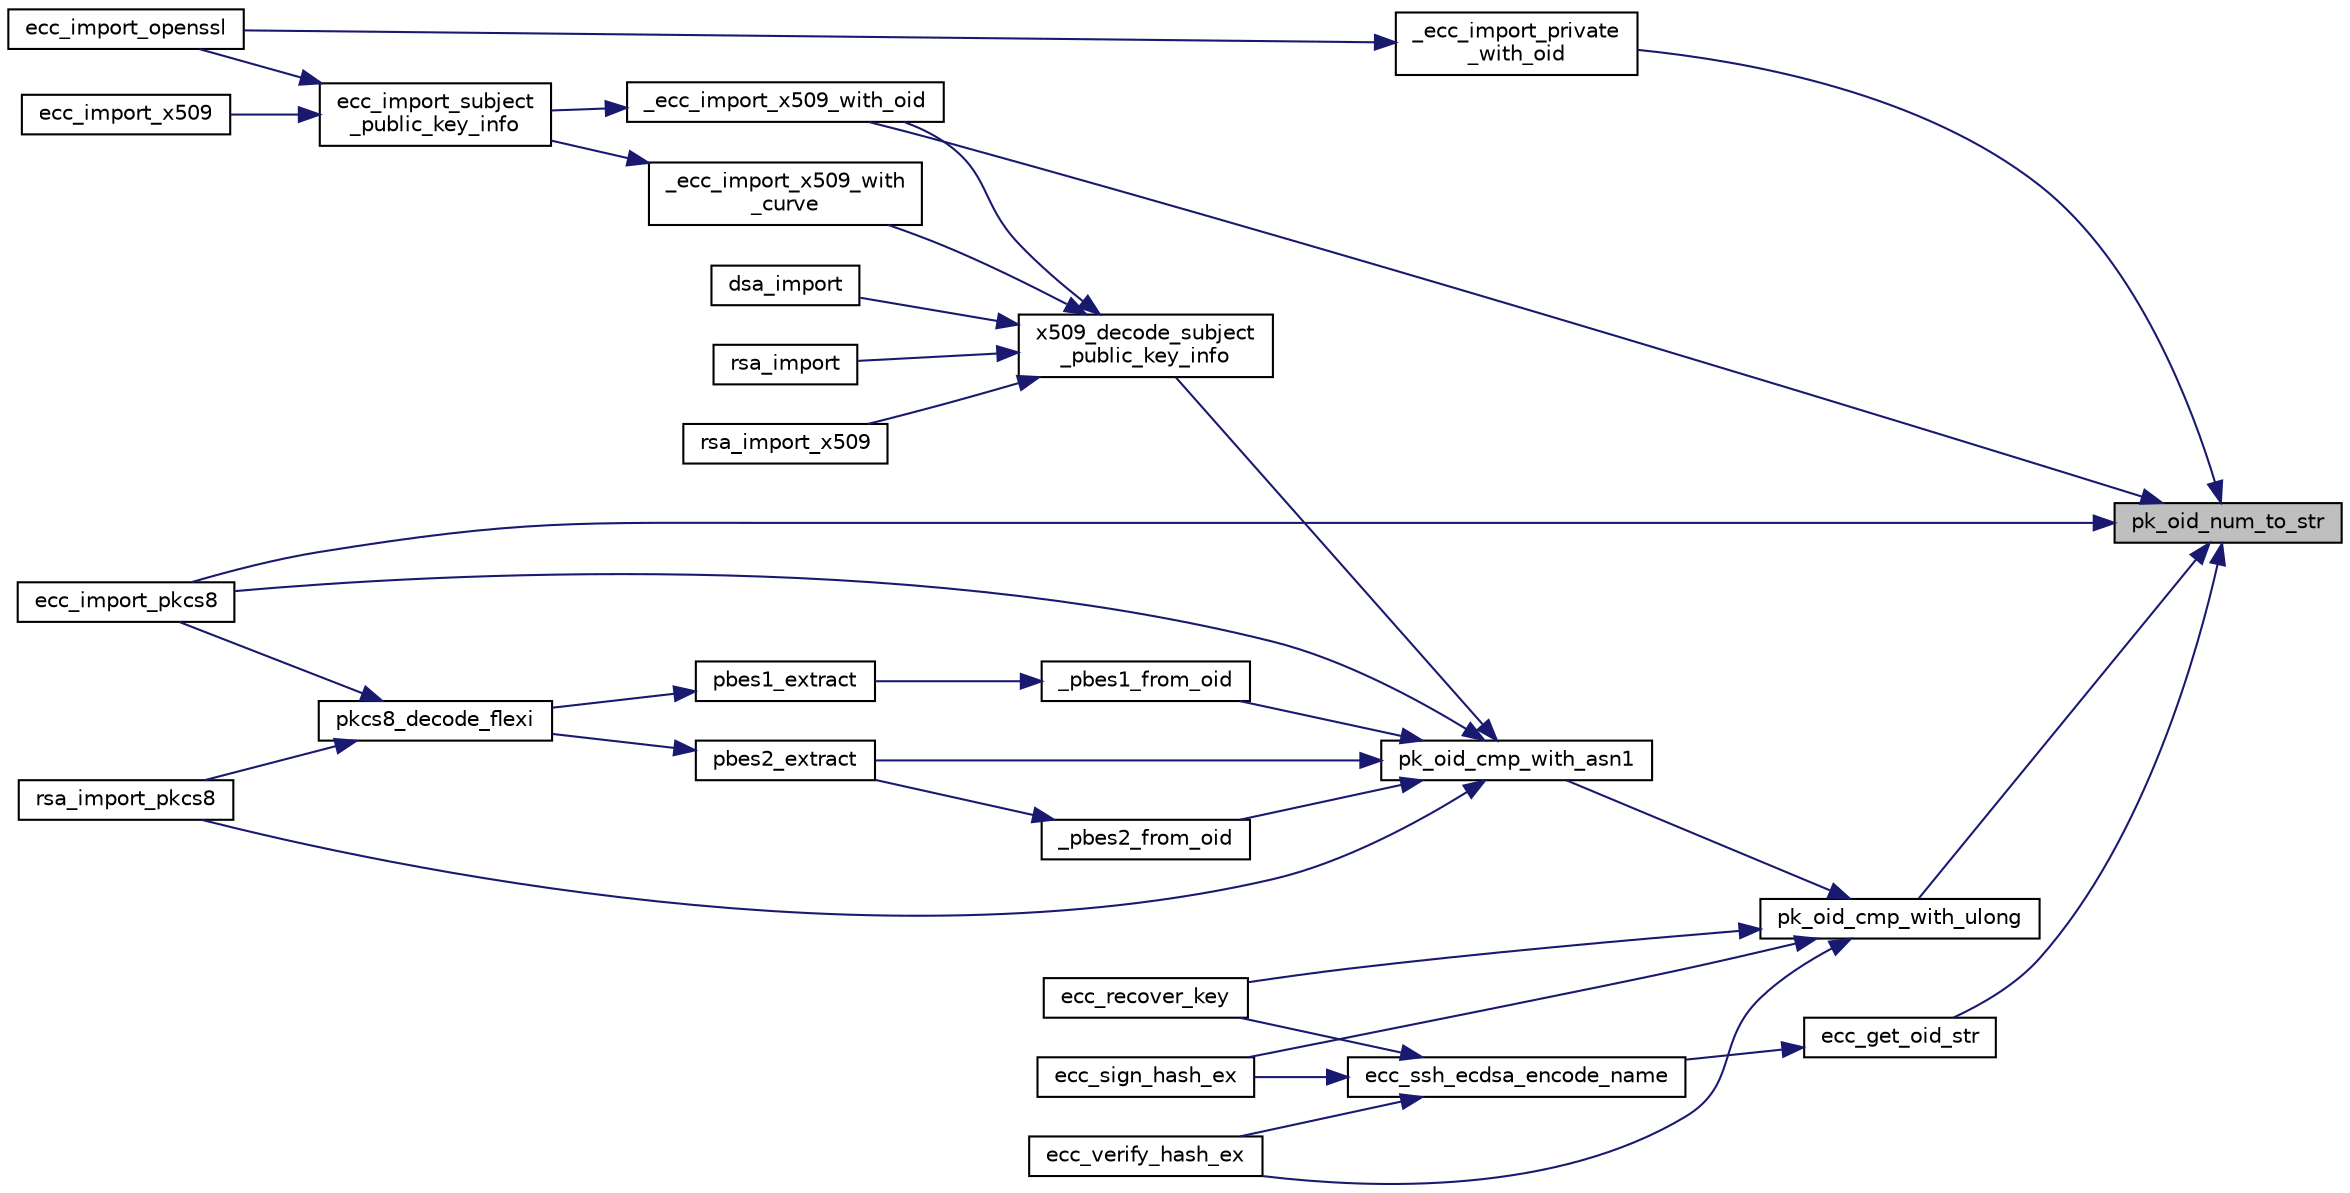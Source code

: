 digraph "pk_oid_num_to_str"
{
 // LATEX_PDF_SIZE
  edge [fontname="Helvetica",fontsize="10",labelfontname="Helvetica",labelfontsize="10"];
  node [fontname="Helvetica",fontsize="10",shape=record];
  rankdir="RL";
  Node981 [label="pk_oid_num_to_str",height=0.2,width=0.4,color="black", fillcolor="grey75", style="filled", fontcolor="black",tooltip=" "];
  Node981 -> Node982 [dir="back",color="midnightblue",fontsize="10",style="solid",fontname="Helvetica"];
  Node982 [label="_ecc_import_private\l_with_oid",height=0.2,width=0.4,color="black", fillcolor="white", style="filled",URL="$ecc__import__openssl_8c.html#a575520694cdd251fbe84b186a1d3d102",tooltip=" "];
  Node982 -> Node983 [dir="back",color="midnightblue",fontsize="10",style="solid",fontname="Helvetica"];
  Node983 [label="ecc_import_openssl",height=0.2,width=0.4,color="black", fillcolor="white", style="filled",URL="$ecc__import__openssl_8c.html#a62e764a9d768652402f730abef32780a",tooltip=" "];
  Node981 -> Node984 [dir="back",color="midnightblue",fontsize="10",style="solid",fontname="Helvetica"];
  Node984 [label="_ecc_import_x509_with_oid",height=0.2,width=0.4,color="black", fillcolor="white", style="filled",URL="$ecc__import__x509_8c.html#a95f6b54b054138d6b43afc3876908bad",tooltip=" "];
  Node984 -> Node985 [dir="back",color="midnightblue",fontsize="10",style="solid",fontname="Helvetica"];
  Node985 [label="ecc_import_subject\l_public_key_info",height=0.2,width=0.4,color="black", fillcolor="white", style="filled",URL="$ecc__import__x509_8c.html#a6e24f3e6a3975c4d9e261a6031cab7b5",tooltip=" "];
  Node985 -> Node983 [dir="back",color="midnightblue",fontsize="10",style="solid",fontname="Helvetica"];
  Node985 -> Node986 [dir="back",color="midnightblue",fontsize="10",style="solid",fontname="Helvetica"];
  Node986 [label="ecc_import_x509",height=0.2,width=0.4,color="black", fillcolor="white", style="filled",URL="$ecc__import__x509_8c.html#abd7477bc1144cdfd4f9e2da835eefbf6",tooltip="Import an ECC key from a X.509 certificate."];
  Node981 -> Node987 [dir="back",color="midnightblue",fontsize="10",style="solid",fontname="Helvetica"];
  Node987 [label="ecc_get_oid_str",height=0.2,width=0.4,color="black", fillcolor="white", style="filled",URL="$ecc__get__oid__str_8c.html#a55d2be4c5b58f6a22c780f10063d2217",tooltip="Extract OID as a string from ECC key."];
  Node987 -> Node988 [dir="back",color="midnightblue",fontsize="10",style="solid",fontname="Helvetica"];
  Node988 [label="ecc_ssh_ecdsa_encode_name",height=0.2,width=0.4,color="black", fillcolor="white", style="filled",URL="$ecc__ssh__ecdsa__encode__name_8c.html#a5921e9a5a19d09bc948281baf09ea128",tooltip="Curve/OID to SSH+ECDSA name string mapping."];
  Node988 -> Node989 [dir="back",color="midnightblue",fontsize="10",style="solid",fontname="Helvetica"];
  Node989 [label="ecc_recover_key",height=0.2,width=0.4,color="black", fillcolor="white", style="filled",URL="$ecc__recover__key_8c.html#a42d1c0f03dd10a8ea98836bab2c1e6c6",tooltip="Recover ECC public key from signature and hash."];
  Node988 -> Node990 [dir="back",color="midnightblue",fontsize="10",style="solid",fontname="Helvetica"];
  Node990 [label="ecc_sign_hash_ex",height=0.2,width=0.4,color="black", fillcolor="white", style="filled",URL="$ecc__sign__hash_8c.html#a96afaf55b03386145e3061fc42a9636b",tooltip="Sign a message digest."];
  Node988 -> Node991 [dir="back",color="midnightblue",fontsize="10",style="solid",fontname="Helvetica"];
  Node991 [label="ecc_verify_hash_ex",height=0.2,width=0.4,color="black", fillcolor="white", style="filled",URL="$ecc__verify__hash_8c.html#a6c4f6d0c99e8dbcff4e1064179f20214",tooltip="Verify an ECC signature in RFC7518 format."];
  Node981 -> Node992 [dir="back",color="midnightblue",fontsize="10",style="solid",fontname="Helvetica"];
  Node992 [label="ecc_import_pkcs8",height=0.2,width=0.4,color="black", fillcolor="white", style="filled",URL="$ecc__import__pkcs8_8c.html#a0f0e747f119685eee3cc412f4480c52e",tooltip=" "];
  Node981 -> Node993 [dir="back",color="midnightblue",fontsize="10",style="solid",fontname="Helvetica"];
  Node993 [label="pk_oid_cmp_with_ulong",height=0.2,width=0.4,color="black", fillcolor="white", style="filled",URL="$pk__oid__cmp_8c.html#a4283c0cfa77d37ab8add0b7c531d3d6f",tooltip=" "];
  Node993 -> Node994 [dir="back",color="midnightblue",fontsize="10",style="solid",fontname="Helvetica"];
  Node994 [label="pk_oid_cmp_with_asn1",height=0.2,width=0.4,color="black", fillcolor="white", style="filled",URL="$pk__oid__cmp_8c.html#aaa860b1fbc776e0760df8934a6aa245a",tooltip=" "];
  Node994 -> Node995 [dir="back",color="midnightblue",fontsize="10",style="solid",fontname="Helvetica"];
  Node995 [label="_pbes1_from_oid",height=0.2,width=0.4,color="black", fillcolor="white", style="filled",URL="$pbes1_8c.html#ae603bc6c7e6913beec5714350041adc6",tooltip=" "];
  Node995 -> Node996 [dir="back",color="midnightblue",fontsize="10",style="solid",fontname="Helvetica"];
  Node996 [label="pbes1_extract",height=0.2,width=0.4,color="black", fillcolor="white", style="filled",URL="$pbes1_8c.html#a3573423ba7eb454bb5f969ee9b580024",tooltip="Extract PBES1 parameters."];
  Node996 -> Node997 [dir="back",color="midnightblue",fontsize="10",style="solid",fontname="Helvetica"];
  Node997 [label="pkcs8_decode_flexi",height=0.2,width=0.4,color="black", fillcolor="white", style="filled",URL="$pkcs8__decode__flexi_8c.html#a1b0d8fcf234d94638b2554ccea725003",tooltip="PKCS#8 decrypt if necessary & flexi-decode."];
  Node997 -> Node992 [dir="back",color="midnightblue",fontsize="10",style="solid",fontname="Helvetica"];
  Node997 -> Node998 [dir="back",color="midnightblue",fontsize="10",style="solid",fontname="Helvetica"];
  Node998 [label="rsa_import_pkcs8",height=0.2,width=0.4,color="black", fillcolor="white", style="filled",URL="$rsa__import__pkcs8_8c.html#a3d44c6233a326316f7fb01c9d834fad4",tooltip="Import an RSAPublicKey or RSAPrivateKey in PKCS#8 format."];
  Node994 -> Node999 [dir="back",color="midnightblue",fontsize="10",style="solid",fontname="Helvetica"];
  Node999 [label="_pbes2_from_oid",height=0.2,width=0.4,color="black", fillcolor="white", style="filled",URL="$pbes2_8c.html#a6d172113e8d3bf8ef62690a35a2bbf52",tooltip=" "];
  Node999 -> Node1000 [dir="back",color="midnightblue",fontsize="10",style="solid",fontname="Helvetica"];
  Node1000 [label="pbes2_extract",height=0.2,width=0.4,color="black", fillcolor="white", style="filled",URL="$pbes2_8c.html#a741f04fef81b90c03eeba79d1d680273",tooltip="Extract PBES2 parameters."];
  Node1000 -> Node997 [dir="back",color="midnightblue",fontsize="10",style="solid",fontname="Helvetica"];
  Node994 -> Node1000 [dir="back",color="midnightblue",fontsize="10",style="solid",fontname="Helvetica"];
  Node994 -> Node1001 [dir="back",color="midnightblue",fontsize="10",style="solid",fontname="Helvetica"];
  Node1001 [label="x509_decode_subject\l_public_key_info",height=0.2,width=0.4,color="black", fillcolor="white", style="filled",URL="$x509__decode__subject__public__key__info_8c.html#aec241d5f502a71d5a72188a42d6be5f0",tooltip="Decode a SubjectPublicKeyInfo."];
  Node1001 -> Node1002 [dir="back",color="midnightblue",fontsize="10",style="solid",fontname="Helvetica"];
  Node1002 [label="dsa_import",height=0.2,width=0.4,color="black", fillcolor="white", style="filled",URL="$dsa__import_8c.html#ab814d8871b40e7f60c3ed6a16990dac2",tooltip="Import a DSA key."];
  Node1001 -> Node984 [dir="back",color="midnightblue",fontsize="10",style="solid",fontname="Helvetica"];
  Node1001 -> Node1003 [dir="back",color="midnightblue",fontsize="10",style="solid",fontname="Helvetica"];
  Node1003 [label="_ecc_import_x509_with\l_curve",height=0.2,width=0.4,color="black", fillcolor="white", style="filled",URL="$ecc__import__x509_8c.html#adf48b3ba468c0324055e9413a82d39f5",tooltip=" "];
  Node1003 -> Node985 [dir="back",color="midnightblue",fontsize="10",style="solid",fontname="Helvetica"];
  Node1001 -> Node1004 [dir="back",color="midnightblue",fontsize="10",style="solid",fontname="Helvetica"];
  Node1004 [label="rsa_import",height=0.2,width=0.4,color="black", fillcolor="white", style="filled",URL="$rsa__import_8c.html#aa80aefb08a282afe02c308cc19879d05",tooltip="Import an RSAPublicKey or RSAPrivateKey [two-prime only, only support >= 1024-bit keys,..."];
  Node1001 -> Node1005 [dir="back",color="midnightblue",fontsize="10",style="solid",fontname="Helvetica"];
  Node1005 [label="rsa_import_x509",height=0.2,width=0.4,color="black", fillcolor="white", style="filled",URL="$rsa__import__x509_8c.html#af7fd232bdc803e8d3f8a109dc171110d",tooltip="Import an RSA key from a X.509 certificate."];
  Node994 -> Node992 [dir="back",color="midnightblue",fontsize="10",style="solid",fontname="Helvetica"];
  Node994 -> Node998 [dir="back",color="midnightblue",fontsize="10",style="solid",fontname="Helvetica"];
  Node993 -> Node989 [dir="back",color="midnightblue",fontsize="10",style="solid",fontname="Helvetica"];
  Node993 -> Node990 [dir="back",color="midnightblue",fontsize="10",style="solid",fontname="Helvetica"];
  Node993 -> Node991 [dir="back",color="midnightblue",fontsize="10",style="solid",fontname="Helvetica"];
}
